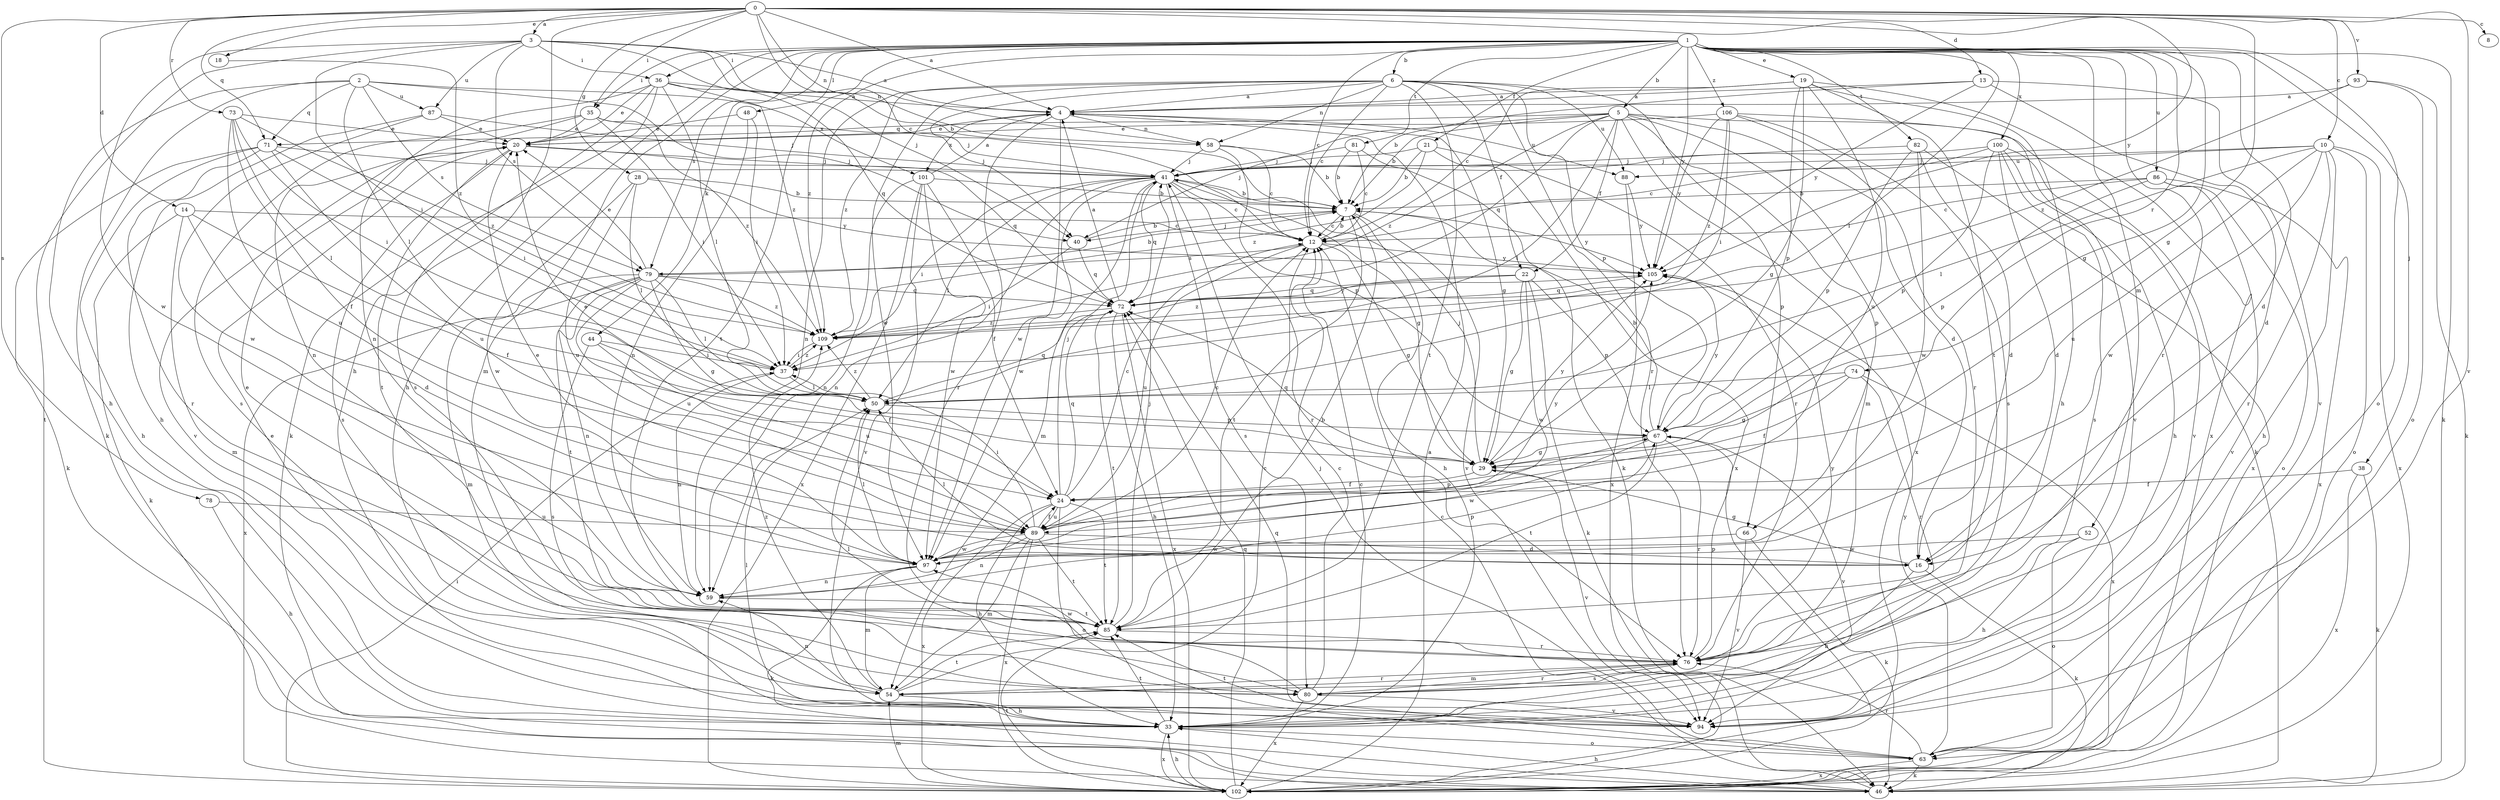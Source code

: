 strict digraph  {
0;
1;
2;
3;
4;
5;
6;
7;
8;
10;
12;
13;
14;
16;
18;
19;
20;
21;
22;
24;
28;
29;
33;
35;
36;
37;
38;
40;
41;
44;
46;
48;
50;
52;
54;
58;
59;
63;
66;
67;
71;
72;
73;
74;
76;
78;
79;
80;
81;
82;
85;
86;
87;
88;
89;
93;
94;
97;
100;
101;
102;
105;
106;
109;
0 -> 3  [label=a];
0 -> 4  [label=a];
0 -> 8  [label=c];
0 -> 10  [label=c];
0 -> 12  [label=c];
0 -> 13  [label=d];
0 -> 14  [label=d];
0 -> 18  [label=e];
0 -> 28  [label=g];
0 -> 29  [label=g];
0 -> 33  [label=h];
0 -> 35  [label=i];
0 -> 58  [label=n];
0 -> 71  [label=q];
0 -> 73  [label=r];
0 -> 78  [label=s];
0 -> 93  [label=v];
0 -> 94  [label=v];
0 -> 105  [label=y];
1 -> 5  [label=b];
1 -> 6  [label=b];
1 -> 12  [label=c];
1 -> 16  [label=d];
1 -> 19  [label=e];
1 -> 21  [label=f];
1 -> 29  [label=g];
1 -> 33  [label=h];
1 -> 35  [label=i];
1 -> 36  [label=i];
1 -> 38  [label=j];
1 -> 44  [label=k];
1 -> 46  [label=k];
1 -> 48  [label=l];
1 -> 50  [label=l];
1 -> 52  [label=m];
1 -> 54  [label=m];
1 -> 63  [label=o];
1 -> 74  [label=r];
1 -> 76  [label=r];
1 -> 79  [label=s];
1 -> 81  [label=t];
1 -> 82  [label=t];
1 -> 85  [label=t];
1 -> 86  [label=u];
1 -> 100  [label=x];
1 -> 105  [label=y];
1 -> 106  [label=z];
1 -> 109  [label=z];
2 -> 33  [label=h];
2 -> 40  [label=j];
2 -> 46  [label=k];
2 -> 50  [label=l];
2 -> 71  [label=q];
2 -> 79  [label=s];
2 -> 87  [label=u];
2 -> 101  [label=x];
3 -> 4  [label=a];
3 -> 7  [label=b];
3 -> 36  [label=i];
3 -> 37  [label=i];
3 -> 40  [label=j];
3 -> 58  [label=n];
3 -> 79  [label=s];
3 -> 87  [label=u];
3 -> 97  [label=w];
3 -> 102  [label=t];
4 -> 20  [label=e];
4 -> 29  [label=g];
4 -> 58  [label=n];
4 -> 76  [label=r];
4 -> 88  [label=u];
4 -> 97  [label=w];
4 -> 101  [label=x];
5 -> 7  [label=b];
5 -> 16  [label=d];
5 -> 22  [label=f];
5 -> 40  [label=j];
5 -> 46  [label=k];
5 -> 50  [label=l];
5 -> 54  [label=m];
5 -> 66  [label=p];
5 -> 71  [label=q];
5 -> 72  [label=q];
5 -> 102  [label=x];
5 -> 109  [label=z];
6 -> 4  [label=a];
6 -> 12  [label=c];
6 -> 22  [label=f];
6 -> 40  [label=j];
6 -> 58  [label=n];
6 -> 59  [label=n];
6 -> 66  [label=p];
6 -> 67  [label=p];
6 -> 76  [label=r];
6 -> 85  [label=t];
6 -> 88  [label=u];
6 -> 97  [label=w];
6 -> 109  [label=z];
7 -> 12  [label=c];
7 -> 33  [label=h];
7 -> 40  [label=j];
7 -> 85  [label=t];
7 -> 94  [label=v];
7 -> 105  [label=y];
10 -> 33  [label=h];
10 -> 41  [label=j];
10 -> 50  [label=l];
10 -> 63  [label=o];
10 -> 76  [label=r];
10 -> 88  [label=u];
10 -> 89  [label=u];
10 -> 97  [label=w];
10 -> 102  [label=x];
12 -> 7  [label=b];
12 -> 29  [label=g];
12 -> 79  [label=s];
12 -> 89  [label=u];
12 -> 105  [label=y];
13 -> 4  [label=a];
13 -> 7  [label=b];
13 -> 16  [label=d];
13 -> 94  [label=v];
13 -> 105  [label=y];
14 -> 12  [label=c];
14 -> 16  [label=d];
14 -> 24  [label=f];
14 -> 46  [label=k];
14 -> 54  [label=m];
16 -> 29  [label=g];
16 -> 33  [label=h];
16 -> 46  [label=k];
16 -> 50  [label=l];
18 -> 109  [label=z];
19 -> 4  [label=a];
19 -> 12  [label=c];
19 -> 29  [label=g];
19 -> 33  [label=h];
19 -> 67  [label=p];
19 -> 85  [label=t];
19 -> 89  [label=u];
19 -> 102  [label=x];
20 -> 41  [label=j];
20 -> 72  [label=q];
20 -> 80  [label=s];
20 -> 85  [label=t];
20 -> 94  [label=v];
21 -> 7  [label=b];
21 -> 41  [label=j];
21 -> 76  [label=r];
21 -> 102  [label=x];
21 -> 109  [label=z];
22 -> 29  [label=g];
22 -> 46  [label=k];
22 -> 67  [label=p];
22 -> 72  [label=q];
22 -> 97  [label=w];
22 -> 109  [label=z];
24 -> 12  [label=c];
24 -> 33  [label=h];
24 -> 41  [label=j];
24 -> 63  [label=o];
24 -> 72  [label=q];
24 -> 85  [label=t];
24 -> 89  [label=u];
24 -> 102  [label=x];
28 -> 7  [label=b];
28 -> 50  [label=l];
28 -> 89  [label=u];
28 -> 97  [label=w];
28 -> 105  [label=y];
29 -> 20  [label=e];
29 -> 24  [label=f];
29 -> 41  [label=j];
29 -> 72  [label=q];
29 -> 94  [label=v];
29 -> 105  [label=y];
33 -> 12  [label=c];
33 -> 63  [label=o];
33 -> 85  [label=t];
33 -> 102  [label=x];
35 -> 20  [label=e];
35 -> 37  [label=i];
35 -> 41  [label=j];
35 -> 59  [label=n];
35 -> 80  [label=s];
35 -> 109  [label=z];
36 -> 4  [label=a];
36 -> 20  [label=e];
36 -> 46  [label=k];
36 -> 50  [label=l];
36 -> 59  [label=n];
36 -> 72  [label=q];
36 -> 80  [label=s];
36 -> 109  [label=z];
37 -> 50  [label=l];
37 -> 59  [label=n];
37 -> 109  [label=z];
38 -> 24  [label=f];
38 -> 46  [label=k];
38 -> 102  [label=x];
40 -> 7  [label=b];
40 -> 37  [label=i];
40 -> 72  [label=q];
41 -> 7  [label=b];
41 -> 12  [label=c];
41 -> 29  [label=g];
41 -> 37  [label=i];
41 -> 50  [label=l];
41 -> 54  [label=m];
41 -> 59  [label=n];
41 -> 72  [label=q];
41 -> 76  [label=r];
41 -> 80  [label=s];
41 -> 97  [label=w];
44 -> 24  [label=f];
44 -> 37  [label=i];
44 -> 80  [label=s];
44 -> 89  [label=u];
46 -> 12  [label=c];
46 -> 33  [label=h];
48 -> 20  [label=e];
48 -> 37  [label=i];
48 -> 59  [label=n];
50 -> 67  [label=p];
50 -> 72  [label=q];
50 -> 109  [label=z];
52 -> 33  [label=h];
52 -> 63  [label=o];
52 -> 97  [label=w];
54 -> 12  [label=c];
54 -> 33  [label=h];
54 -> 59  [label=n];
54 -> 76  [label=r];
54 -> 85  [label=t];
54 -> 109  [label=z];
58 -> 7  [label=b];
58 -> 12  [label=c];
58 -> 41  [label=j];
58 -> 67  [label=p];
59 -> 67  [label=p];
59 -> 85  [label=t];
63 -> 41  [label=j];
63 -> 46  [label=k];
63 -> 72  [label=q];
63 -> 76  [label=r];
63 -> 102  [label=x];
63 -> 105  [label=y];
66 -> 46  [label=k];
66 -> 94  [label=v];
66 -> 97  [label=w];
67 -> 7  [label=b];
67 -> 29  [label=g];
67 -> 76  [label=r];
67 -> 85  [label=t];
67 -> 94  [label=v];
67 -> 97  [label=w];
67 -> 105  [label=y];
71 -> 33  [label=h];
71 -> 37  [label=i];
71 -> 41  [label=j];
71 -> 46  [label=k];
71 -> 76  [label=r];
71 -> 89  [label=u];
72 -> 4  [label=a];
72 -> 33  [label=h];
72 -> 85  [label=t];
72 -> 102  [label=x];
72 -> 105  [label=y];
72 -> 109  [label=z];
73 -> 20  [label=e];
73 -> 24  [label=f];
73 -> 37  [label=i];
73 -> 50  [label=l];
73 -> 89  [label=u];
73 -> 109  [label=z];
74 -> 24  [label=f];
74 -> 29  [label=g];
74 -> 50  [label=l];
74 -> 76  [label=r];
74 -> 102  [label=x];
76 -> 54  [label=m];
76 -> 67  [label=p];
76 -> 80  [label=s];
76 -> 97  [label=w];
76 -> 105  [label=y];
78 -> 33  [label=h];
78 -> 89  [label=u];
79 -> 7  [label=b];
79 -> 20  [label=e];
79 -> 29  [label=g];
79 -> 50  [label=l];
79 -> 54  [label=m];
79 -> 59  [label=n];
79 -> 72  [label=q];
79 -> 85  [label=t];
79 -> 89  [label=u];
79 -> 102  [label=x];
79 -> 109  [label=z];
80 -> 12  [label=c];
80 -> 50  [label=l];
80 -> 76  [label=r];
80 -> 94  [label=v];
80 -> 102  [label=x];
81 -> 7  [label=b];
81 -> 12  [label=c];
81 -> 41  [label=j];
81 -> 46  [label=k];
82 -> 16  [label=d];
82 -> 41  [label=j];
82 -> 67  [label=p];
82 -> 97  [label=w];
82 -> 102  [label=x];
85 -> 7  [label=b];
85 -> 20  [label=e];
85 -> 41  [label=j];
85 -> 76  [label=r];
86 -> 7  [label=b];
86 -> 12  [label=c];
86 -> 63  [label=o];
86 -> 67  [label=p];
86 -> 94  [label=v];
86 -> 102  [label=x];
87 -> 20  [label=e];
87 -> 33  [label=h];
87 -> 41  [label=j];
87 -> 97  [label=w];
88 -> 102  [label=x];
88 -> 105  [label=y];
89 -> 12  [label=c];
89 -> 16  [label=d];
89 -> 24  [label=f];
89 -> 37  [label=i];
89 -> 54  [label=m];
89 -> 59  [label=n];
89 -> 67  [label=p];
89 -> 85  [label=t];
89 -> 97  [label=w];
89 -> 102  [label=x];
89 -> 105  [label=y];
93 -> 4  [label=a];
93 -> 46  [label=k];
93 -> 63  [label=o];
93 -> 109  [label=z];
94 -> 20  [label=e];
94 -> 50  [label=l];
94 -> 85  [label=t];
97 -> 20  [label=e];
97 -> 46  [label=k];
97 -> 50  [label=l];
97 -> 54  [label=m];
97 -> 59  [label=n];
100 -> 12  [label=c];
100 -> 16  [label=d];
100 -> 33  [label=h];
100 -> 41  [label=j];
100 -> 67  [label=p];
100 -> 80  [label=s];
100 -> 94  [label=v];
101 -> 4  [label=a];
101 -> 7  [label=b];
101 -> 24  [label=f];
101 -> 59  [label=n];
101 -> 94  [label=v];
101 -> 97  [label=w];
101 -> 102  [label=x];
102 -> 4  [label=a];
102 -> 33  [label=h];
102 -> 37  [label=i];
102 -> 54  [label=m];
102 -> 72  [label=q];
102 -> 85  [label=t];
105 -> 72  [label=q];
106 -> 20  [label=e];
106 -> 37  [label=i];
106 -> 76  [label=r];
106 -> 80  [label=s];
106 -> 94  [label=v];
106 -> 105  [label=y];
106 -> 109  [label=z];
109 -> 37  [label=i];
}
